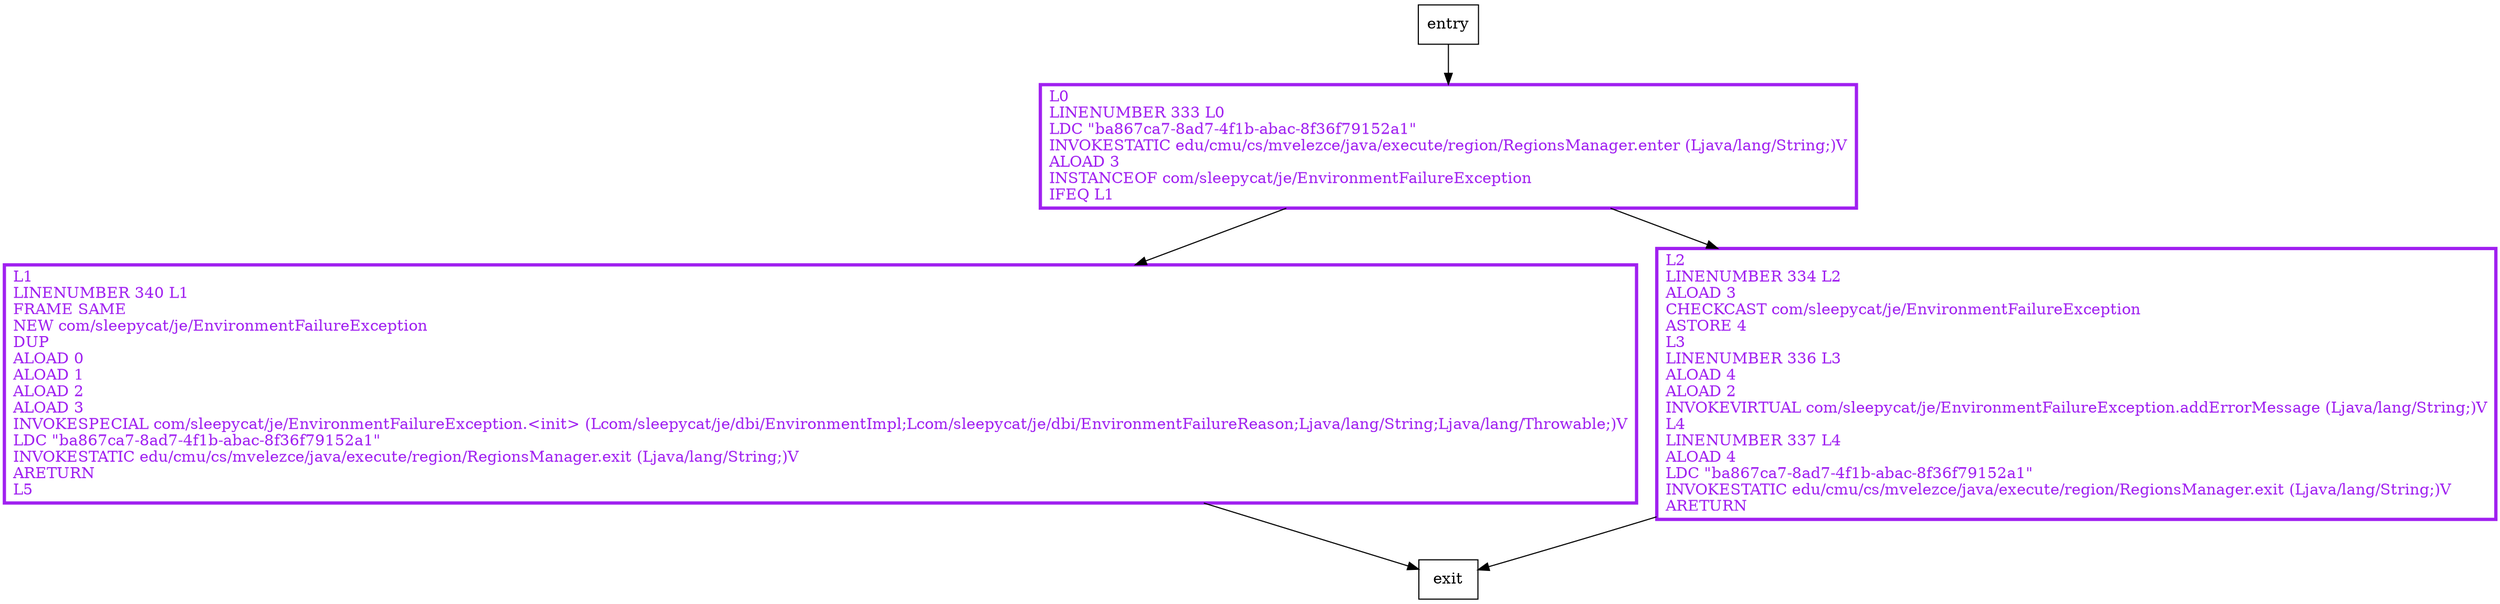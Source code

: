 digraph promote {
node [shape=record];
1395567947 [label="L1\lLINENUMBER 340 L1\lFRAME SAME\lNEW com/sleepycat/je/EnvironmentFailureException\lDUP\lALOAD 0\lALOAD 1\lALOAD 2\lALOAD 3\lINVOKESPECIAL com/sleepycat/je/EnvironmentFailureException.\<init\> (Lcom/sleepycat/je/dbi/EnvironmentImpl;Lcom/sleepycat/je/dbi/EnvironmentFailureReason;Ljava/lang/String;Ljava/lang/Throwable;)V\lLDC \"ba867ca7-8ad7-4f1b-abac-8f36f79152a1\"\lINVOKESTATIC edu/cmu/cs/mvelezce/java/execute/region/RegionsManager.exit (Ljava/lang/String;)V\lARETURN\lL5\l"];
1478079464 [label="L2\lLINENUMBER 334 L2\lALOAD 3\lCHECKCAST com/sleepycat/je/EnvironmentFailureException\lASTORE 4\lL3\lLINENUMBER 336 L3\lALOAD 4\lALOAD 2\lINVOKEVIRTUAL com/sleepycat/je/EnvironmentFailureException.addErrorMessage (Ljava/lang/String;)V\lL4\lLINENUMBER 337 L4\lALOAD 4\lLDC \"ba867ca7-8ad7-4f1b-abac-8f36f79152a1\"\lINVOKESTATIC edu/cmu/cs/mvelezce/java/execute/region/RegionsManager.exit (Ljava/lang/String;)V\lARETURN\l"];
1256103792 [label="L0\lLINENUMBER 333 L0\lLDC \"ba867ca7-8ad7-4f1b-abac-8f36f79152a1\"\lINVOKESTATIC edu/cmu/cs/mvelezce/java/execute/region/RegionsManager.enter (Ljava/lang/String;)V\lALOAD 3\lINSTANCEOF com/sleepycat/je/EnvironmentFailureException\lIFEQ L1\l"];
entry;
exit;
entry -> 1256103792
1395567947 -> exit
1478079464 -> exit
1256103792 -> 1395567947
1256103792 -> 1478079464
1395567947[fontcolor="purple", penwidth=3, color="purple"];
1478079464[fontcolor="purple", penwidth=3, color="purple"];
1256103792[fontcolor="purple", penwidth=3, color="purple"];
}
